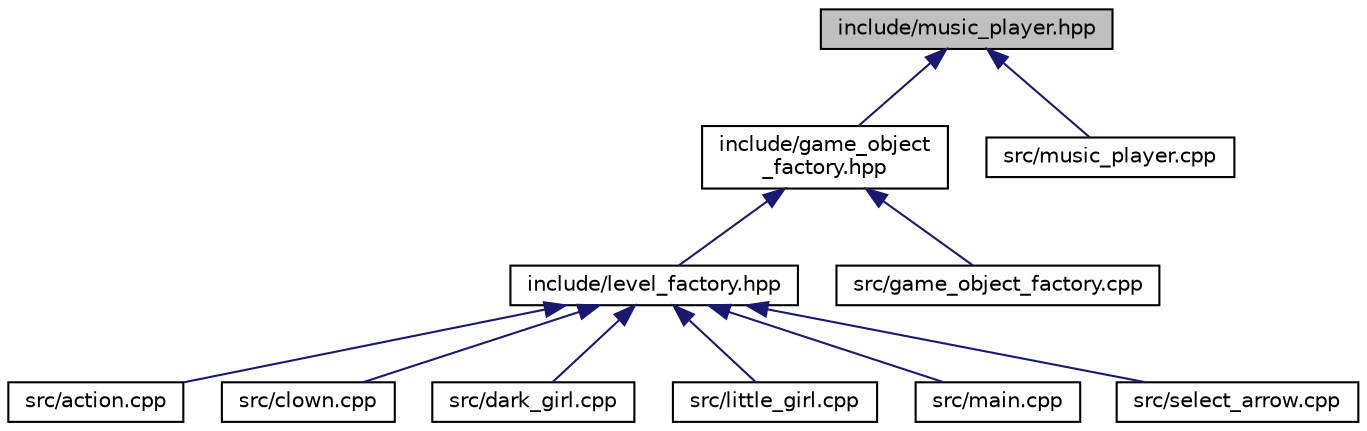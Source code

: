 digraph "include/music_player.hpp"
{
  edge [fontname="Helvetica",fontsize="10",labelfontname="Helvetica",labelfontsize="10"];
  node [fontname="Helvetica",fontsize="10",shape=record];
  Node1 [label="include/music_player.hpp",height=0.2,width=0.4,color="black", fillcolor="grey75", style="filled", fontcolor="black"];
  Node1 -> Node2 [dir="back",color="midnightblue",fontsize="10",style="solid"];
  Node2 [label="include/game_object\l_factory.hpp",height=0.2,width=0.4,color="black", fillcolor="white", style="filled",URL="$game__object__factory_8hpp.html",tooltip="Purpose: Contains the GameObjectFactory class declaration. "];
  Node2 -> Node3 [dir="back",color="midnightblue",fontsize="10",style="solid"];
  Node3 [label="include/level_factory.hpp",height=0.2,width=0.4,color="black", fillcolor="white", style="filled",URL="$level__factory_8hpp.html",tooltip="Purpose: Contains methods to game class&#39; management. "];
  Node3 -> Node4 [dir="back",color="midnightblue",fontsize="10",style="solid"];
  Node4 [label="src/action.cpp",height=0.2,width=0.4,color="black", fillcolor="white", style="filled",URL="$action_8cpp.html",tooltip="Purpose: contains a method to ensure game executing. "];
  Node3 -> Node5 [dir="back",color="midnightblue",fontsize="10",style="solid"];
  Node5 [label="src/clown.cpp",height=0.2,width=0.4,color="black", fillcolor="white", style="filled",URL="$clown_8cpp.html"];
  Node3 -> Node6 [dir="back",color="midnightblue",fontsize="10",style="solid"];
  Node6 [label="src/dark_girl.cpp",height=0.2,width=0.4,color="black", fillcolor="white", style="filled",URL="$dark__girl_8cpp.html",tooltip="Purpose: Contains dark girl methods and attributes. "];
  Node3 -> Node7 [dir="back",color="midnightblue",fontsize="10",style="solid"];
  Node7 [label="src/little_girl.cpp",height=0.2,width=0.4,color="black", fillcolor="white", style="filled",URL="$little__girl_8cpp.html",tooltip="Purpose: Contains methods to little_girl class&#39; management. "];
  Node3 -> Node8 [dir="back",color="midnightblue",fontsize="10",style="solid"];
  Node8 [label="src/main.cpp",height=0.2,width=0.4,color="black", fillcolor="white", style="filled",URL="$main_8cpp.html",tooltip="Purpose: Contains the main function. "];
  Node3 -> Node9 [dir="back",color="midnightblue",fontsize="10",style="solid"];
  Node9 [label="src/select_arrow.cpp",height=0.2,width=0.4,color="black", fillcolor="white", style="filled",URL="$select__arrow_8cpp.html",tooltip="Purpose: Contains the methods for SelectArrow class. "];
  Node2 -> Node10 [dir="back",color="midnightblue",fontsize="10",style="solid"];
  Node10 [label="src/game_object_factory.cpp",height=0.2,width=0.4,color="black", fillcolor="white", style="filled",URL="$game__object__factory_8cpp.html",tooltip="Purpose: Contains all the methods related to GameObject handling. "];
  Node1 -> Node11 [dir="back",color="midnightblue",fontsize="10",style="solid"];
  Node11 [label="src/music_player.cpp",height=0.2,width=0.4,color="black", fillcolor="white", style="filled",URL="$music__player_8cpp.html",tooltip="Purpose: Contains the methods for music_player class. "];
}
